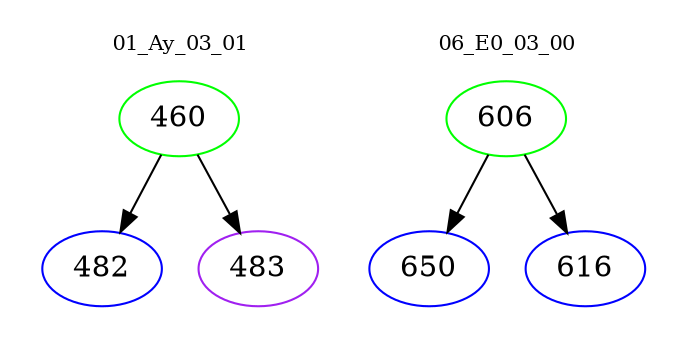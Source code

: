 digraph{
subgraph cluster_0 {
color = white
label = "01_Ay_03_01";
fontsize=10;
T0_460 [label="460", color="green"]
T0_460 -> T0_482 [color="black"]
T0_482 [label="482", color="blue"]
T0_460 -> T0_483 [color="black"]
T0_483 [label="483", color="purple"]
}
subgraph cluster_1 {
color = white
label = "06_E0_03_00";
fontsize=10;
T1_606 [label="606", color="green"]
T1_606 -> T1_650 [color="black"]
T1_650 [label="650", color="blue"]
T1_606 -> T1_616 [color="black"]
T1_616 [label="616", color="blue"]
}
}
